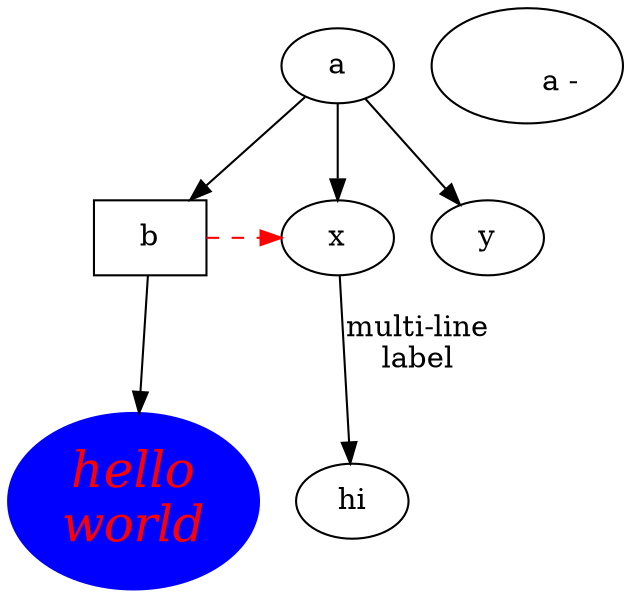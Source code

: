 digraph test14 {
       a -> b -> c;
       a -> {x y};
       b [shape=box];
       c [label="hello\nworld",color=blue,fontsize=24,
            fontname="Palatino-Italic",fontcolor=red,style=filled]<
       a -> z [label="hi", weight=1467460];
       x -> z [label="multi-line\nlabel"];
       edge [style=dashed,color=red];
       b -> x;
       {rank=same; b x}
}

